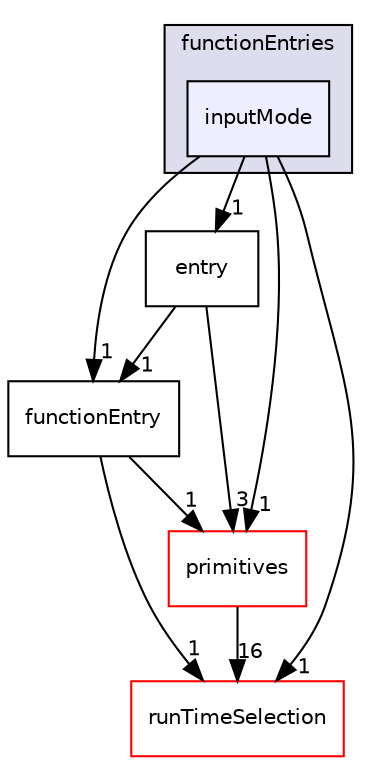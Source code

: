 digraph "src/OpenFOAM/db/dictionary/functionEntries/inputMode" {
  bgcolor=transparent;
  compound=true
  node [ fontsize="10", fontname="Helvetica"];
  edge [ labelfontsize="10", labelfontname="Helvetica"];
  subgraph clusterdir_02d80f093374efbc333e223ddfd028a9 {
    graph [ bgcolor="#ddddee", pencolor="black", label="functionEntries" fontname="Helvetica", fontsize="10", URL="dir_02d80f093374efbc333e223ddfd028a9.html"]
  dir_fa5360088dfdd04d90acecda153ca529 [shape=box, label="inputMode", style="filled", fillcolor="#eeeeff", pencolor="black", URL="dir_fa5360088dfdd04d90acecda153ca529.html"];
  }
  dir_921060969b2ec46ffd0fdd6e3b1e6f93 [shape=box label="entry" URL="dir_921060969b2ec46ffd0fdd6e3b1e6f93.html"];
  dir_93ae320f13f2b5009a9bc00443e35e66 [shape=box label="functionEntry" URL="dir_93ae320f13f2b5009a9bc00443e35e66.html"];
  dir_3e50f45338116b169052b428016851aa [shape=box label="primitives" color="red" URL="dir_3e50f45338116b169052b428016851aa.html"];
  dir_97107bb83a2a5bbfad7ddd584e3f301c [shape=box label="runTimeSelection" color="red" URL="dir_97107bb83a2a5bbfad7ddd584e3f301c.html"];
  dir_921060969b2ec46ffd0fdd6e3b1e6f93->dir_93ae320f13f2b5009a9bc00443e35e66 [headlabel="1", labeldistance=1.5 headhref="dir_002224_002229.html"];
  dir_921060969b2ec46ffd0fdd6e3b1e6f93->dir_3e50f45338116b169052b428016851aa [headlabel="3", labeldistance=1.5 headhref="dir_002224_002628.html"];
  dir_93ae320f13f2b5009a9bc00443e35e66->dir_3e50f45338116b169052b428016851aa [headlabel="1", labeldistance=1.5 headhref="dir_002229_002628.html"];
  dir_93ae320f13f2b5009a9bc00443e35e66->dir_97107bb83a2a5bbfad7ddd584e3f301c [headlabel="1", labeldistance=1.5 headhref="dir_002229_002282.html"];
  dir_fa5360088dfdd04d90acecda153ca529->dir_921060969b2ec46ffd0fdd6e3b1e6f93 [headlabel="1", labeldistance=1.5 headhref="dir_002235_002224.html"];
  dir_fa5360088dfdd04d90acecda153ca529->dir_93ae320f13f2b5009a9bc00443e35e66 [headlabel="1", labeldistance=1.5 headhref="dir_002235_002229.html"];
  dir_fa5360088dfdd04d90acecda153ca529->dir_3e50f45338116b169052b428016851aa [headlabel="1", labeldistance=1.5 headhref="dir_002235_002628.html"];
  dir_fa5360088dfdd04d90acecda153ca529->dir_97107bb83a2a5bbfad7ddd584e3f301c [headlabel="1", labeldistance=1.5 headhref="dir_002235_002282.html"];
  dir_3e50f45338116b169052b428016851aa->dir_97107bb83a2a5bbfad7ddd584e3f301c [headlabel="16", labeldistance=1.5 headhref="dir_002628_002282.html"];
}
